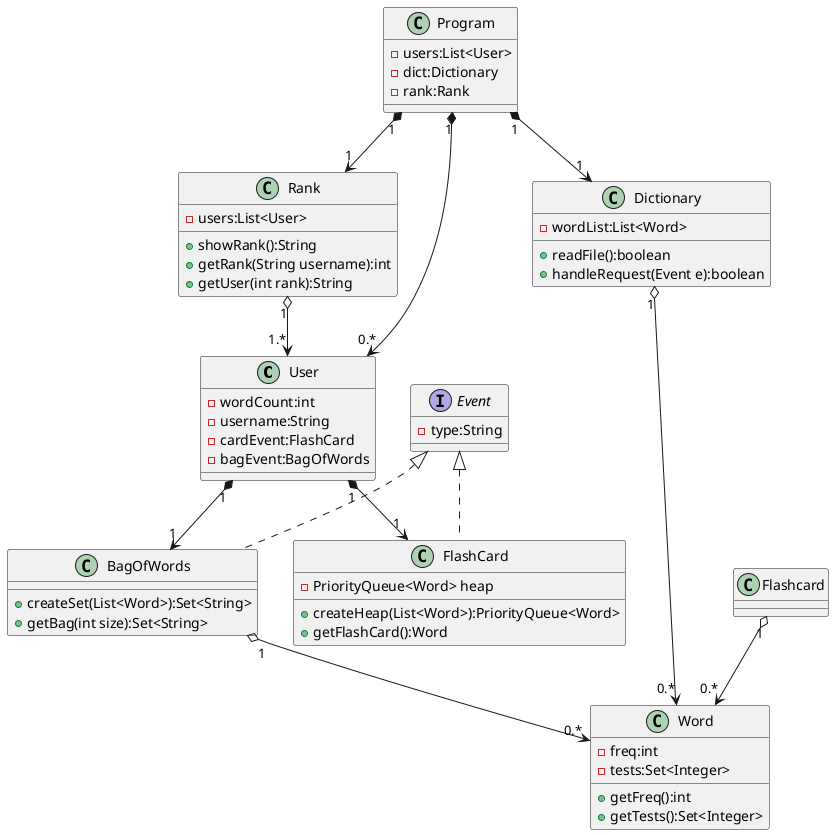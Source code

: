 @startuml

class User{
    -wordCount:int
    -username:String
    -cardEvent:FlashCard
    -bagEvent:BagOfWords
}

class Rank {
    -users:List<User>
    +showRank():String
    +getRank(String username):int
    +getUser(int rank):String
    
}

class Program {
    -users:List<User>
    -dict:Dictionary
    -rank:Rank
}


class Dictionary {
    -wordList:List<Word>
    +readFile():boolean
    +handleRequest(Event e):boolean
}

interface Event {
    -type:String
}

class FlashCard implements Event {
    -PriorityQueue<Word> heap
    +createHeap(List<Word>):PriorityQueue<Word>
    +getFlashCard():Word
}

class BagOfWords implements Event {
    +createSet(List<Word>):Set<String>
    +getBag(int size):Set<String>
}

class Word {
    -freq:int
    -tests:Set<Integer>
    +getFreq():int
    +getTests():Set<Integer>
}

Program "1" *--> "0.*" User
Program "1" *--> "1" Rank
Program "1" *--> "1" Dictionary

Dictionary "1" o--> "0.*" Word

User "1" *--> "1" FlashCard
User "1" *--> "1" BagOfWords

Flashcard "1" o--> "0.*" Word
BagOfWords "1" o--> "0.*" Word
Rank "1" o--> "1.*" User

@enduml
